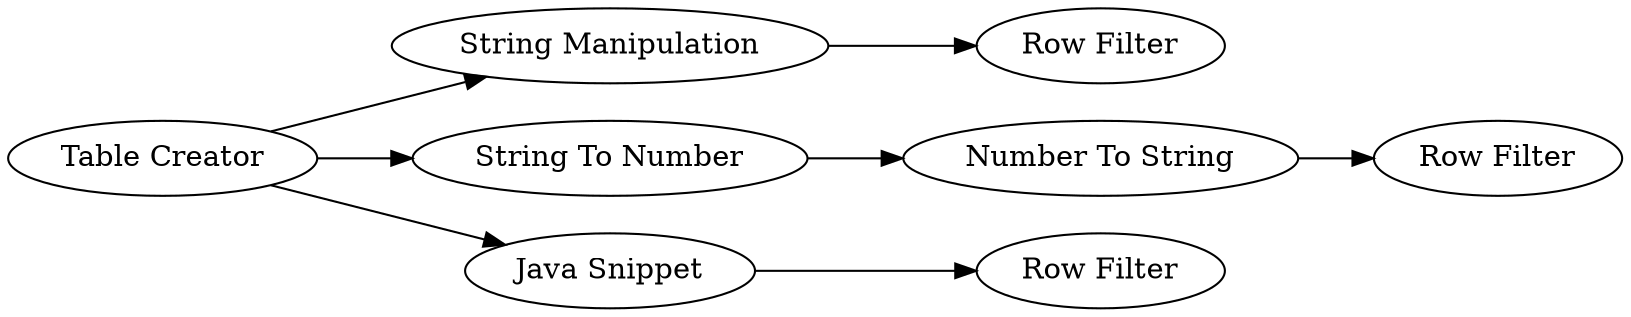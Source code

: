 digraph {
	1 -> 8
	5 -> 4
	8 -> 9
	3 -> 5
	1 -> 6
	6 -> 7
	1 -> 3
	5 [label="Number To String"]
	1 [label="Table Creator"]
	7 [label="Row Filter"]
	9 [label="Row Filter"]
	4 [label="Row Filter"]
	6 [label="Java Snippet"]
	8 [label="String Manipulation"]
	3 [label="String To Number"]
	rankdir=LR
}

